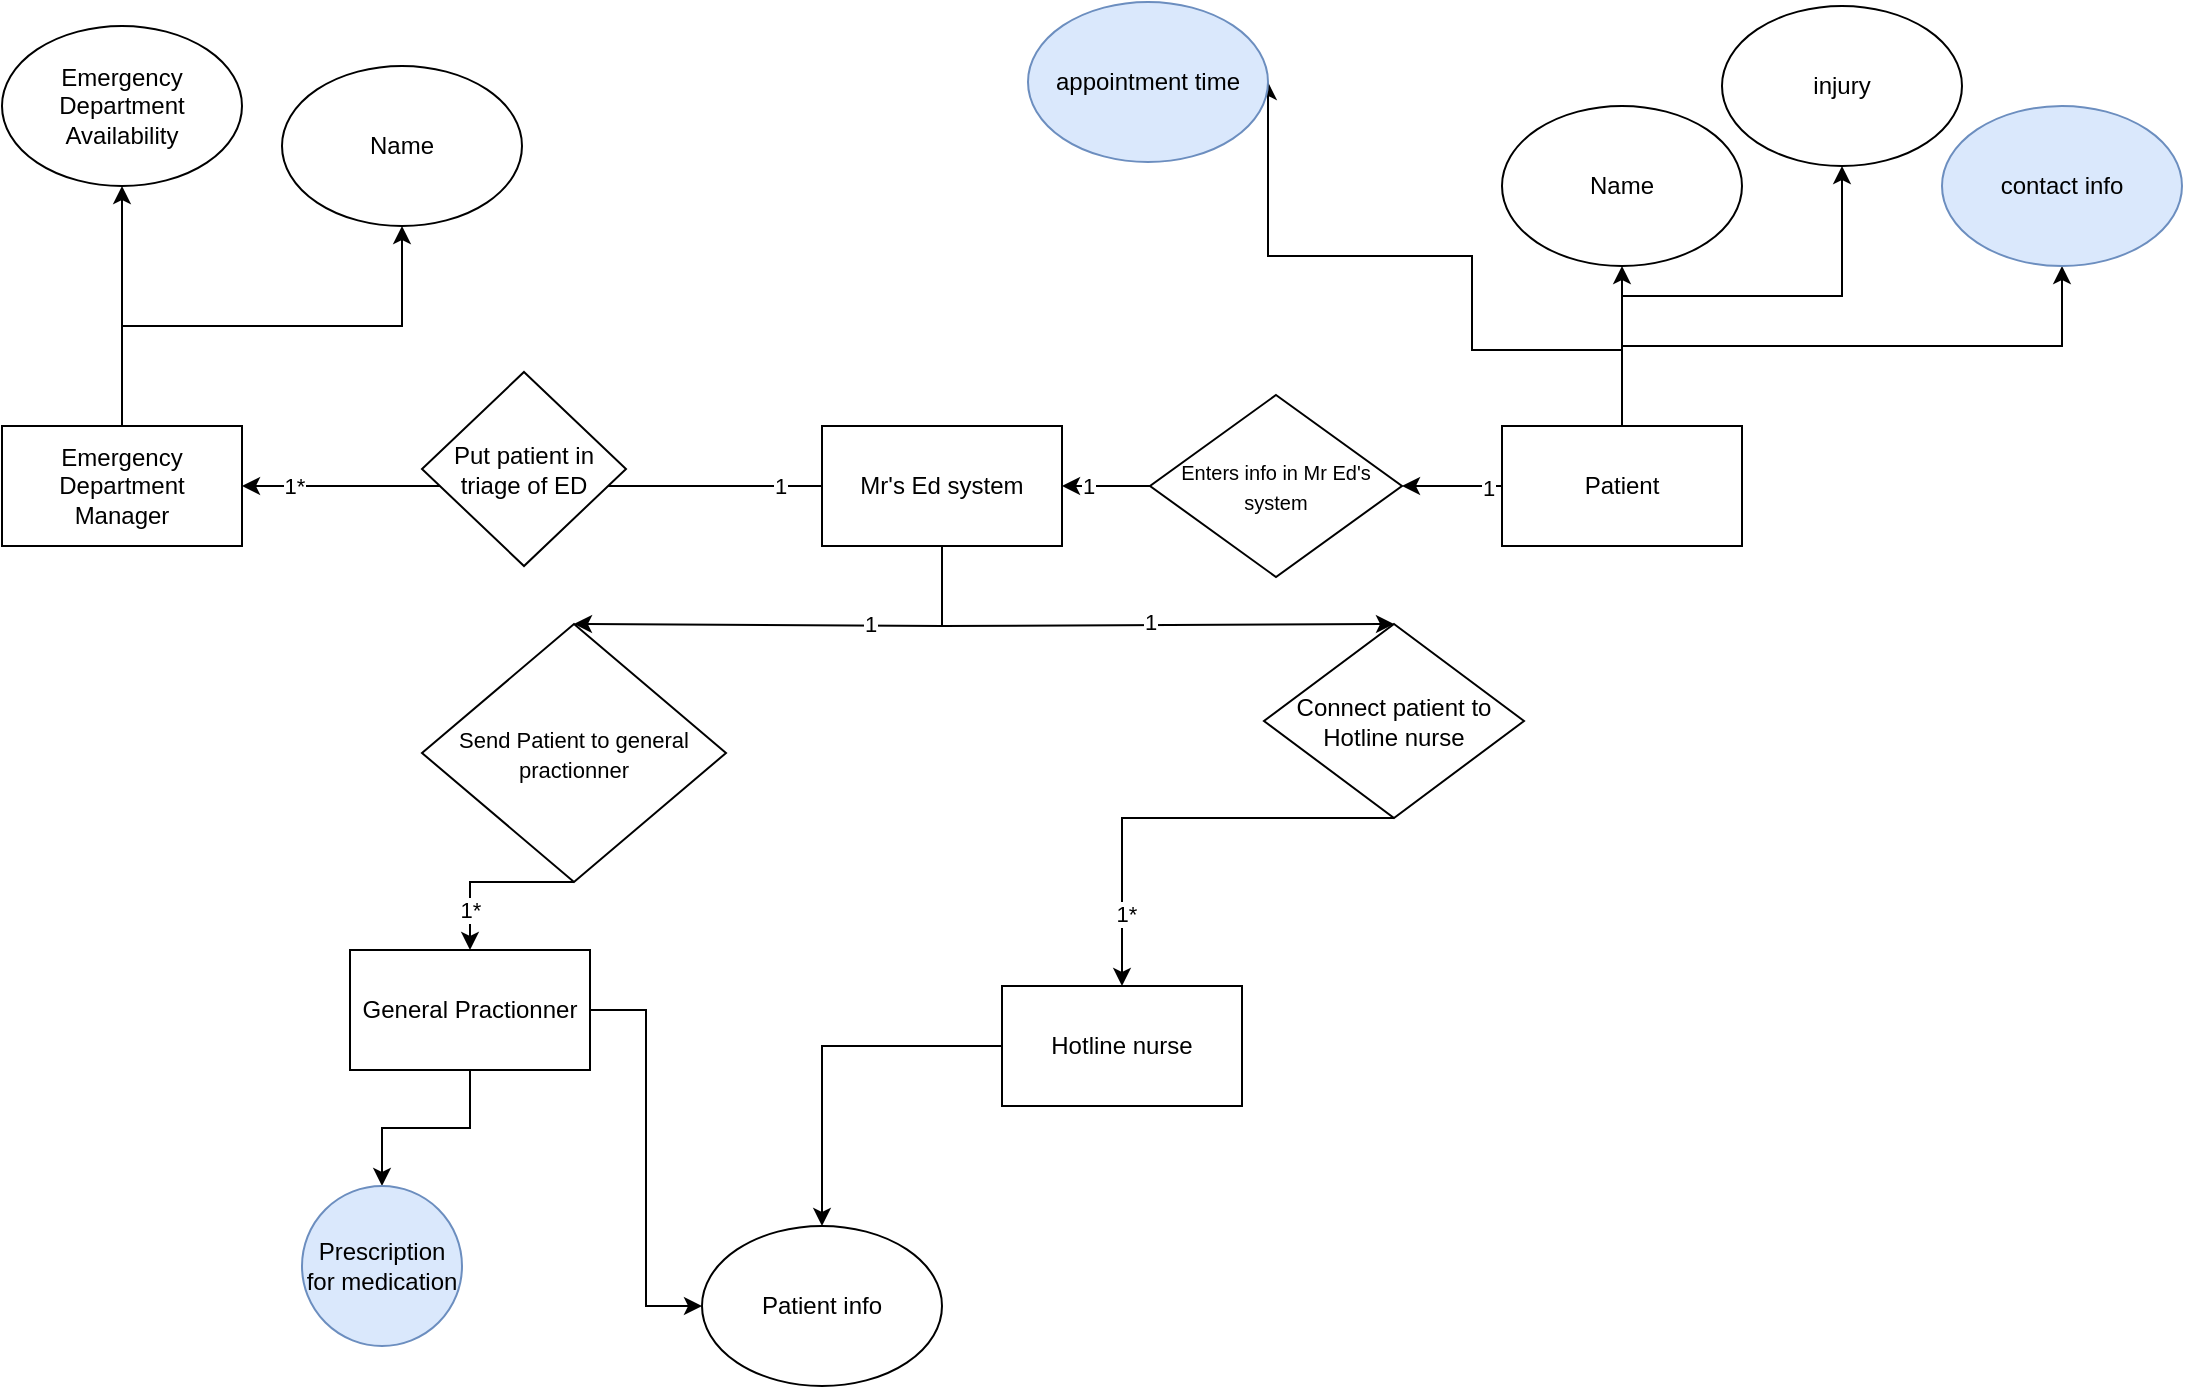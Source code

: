 <mxfile version="24.7.17">
  <diagram name="Page-1" id="12345-67890">
    <mxGraphModel dx="1085" dy="528" grid="0" gridSize="10" guides="1" tooltips="1" connect="1" arrows="1" fold="1" page="0" pageScale="1" pageWidth="1100" pageHeight="850" background="none" math="0" shadow="0">
      <root>
        <mxCell id="0" />
        <mxCell id="1" parent="0" />
        <mxCell id="LKYqRy5Tb7PnWjAP05V9-2" value="" style="edgeStyle=orthogonalEdgeStyle;rounded=0;orthogonalLoop=1;jettySize=auto;html=1;" parent="1" source="TVGD07vnX8AzpcqW4ruT-3" target="LKYqRy5Tb7PnWjAP05V9-1" edge="1">
          <mxGeometry relative="1" as="geometry" />
        </mxCell>
        <mxCell id="TVGD07vnX8AzpcqW4ruT-3" value="Hotline nurse" style="rounded=0;whiteSpace=wrap;html=1;" parent="1" vertex="1">
          <mxGeometry x="510" y="540" width="120" height="60" as="geometry" />
        </mxCell>
        <mxCell id="TVGD07vnX8AzpcqW4ruT-8" value="" style="edgeStyle=orthogonalEdgeStyle;rounded=0;orthogonalLoop=1;jettySize=auto;html=1;entryX=0.5;entryY=1;entryDx=0;entryDy=0;" parent="1" source="TVGD07vnX8AzpcqW4ruT-4" target="TVGD07vnX8AzpcqW4ruT-9" edge="1">
          <mxGeometry relative="1" as="geometry">
            <mxPoint x="820" y="190" as="targetPoint" />
          </mxGeometry>
        </mxCell>
        <mxCell id="CDvcQh2_v84ddmQvgI2k-2" value="" style="edgeStyle=orthogonalEdgeStyle;rounded=0;orthogonalLoop=1;jettySize=auto;html=1;" parent="1" source="TVGD07vnX8AzpcqW4ruT-4" target="CDvcQh2_v84ddmQvgI2k-1" edge="1">
          <mxGeometry relative="1" as="geometry" />
        </mxCell>
        <mxCell id="C_DkNWzkhmENbxMC921y-1" value="1" style="edgeLabel;html=1;align=center;verticalAlign=middle;resizable=0;points=[];" vertex="1" connectable="0" parent="CDvcQh2_v84ddmQvgI2k-2">
          <mxGeometry x="-0.707" y="1" relative="1" as="geometry">
            <mxPoint as="offset" />
          </mxGeometry>
        </mxCell>
        <mxCell id="TVGD07vnX8AzpcqW4ruT-4" value="Patient" style="rounded=0;whiteSpace=wrap;html=1;" parent="1" vertex="1">
          <mxGeometry x="760" y="260" width="120" height="60" as="geometry" />
        </mxCell>
        <mxCell id="LKYqRy5Tb7PnWjAP05V9-4" value="" style="edgeStyle=orthogonalEdgeStyle;rounded=0;orthogonalLoop=1;jettySize=auto;html=1;entryX=0;entryY=0.5;entryDx=0;entryDy=0;" parent="1" source="TVGD07vnX8AzpcqW4ruT-5" target="LKYqRy5Tb7PnWjAP05V9-1" edge="1">
          <mxGeometry relative="1" as="geometry">
            <mxPoint x="320" y="720" as="targetPoint" />
          </mxGeometry>
        </mxCell>
        <mxCell id="LKYqRy5Tb7PnWjAP05V9-6" value="" style="edgeStyle=orthogonalEdgeStyle;rounded=0;orthogonalLoop=1;jettySize=auto;html=1;" parent="1" source="TVGD07vnX8AzpcqW4ruT-5" target="LKYqRy5Tb7PnWjAP05V9-5" edge="1">
          <mxGeometry relative="1" as="geometry" />
        </mxCell>
        <mxCell id="TVGD07vnX8AzpcqW4ruT-5" value="General Practionner" style="rounded=0;whiteSpace=wrap;html=1;" parent="1" vertex="1">
          <mxGeometry x="184" y="522" width="120" height="60" as="geometry" />
        </mxCell>
        <mxCell id="TVGD07vnX8AzpcqW4ruT-9" value="Name" style="ellipse;whiteSpace=wrap;html=1;" parent="1" vertex="1">
          <mxGeometry x="760" y="100" width="120" height="80" as="geometry" />
        </mxCell>
        <mxCell id="TVGD07vnX8AzpcqW4ruT-10" value="" style="edgeStyle=orthogonalEdgeStyle;rounded=0;orthogonalLoop=1;jettySize=auto;html=1;entryX=0.5;entryY=1;entryDx=0;entryDy=0;exitX=0.5;exitY=0;exitDx=0;exitDy=0;" parent="1" source="TVGD07vnX8AzpcqW4ruT-4" target="TVGD07vnX8AzpcqW4ruT-11" edge="1">
          <mxGeometry relative="1" as="geometry">
            <mxPoint x="830" y="270" as="sourcePoint" />
            <mxPoint x="830" y="200" as="targetPoint" />
          </mxGeometry>
        </mxCell>
        <mxCell id="TVGD07vnX8AzpcqW4ruT-11" value="contact info" style="ellipse;whiteSpace=wrap;html=1;fillColor=#dae8fc;strokeColor=#6c8ebf;" parent="1" vertex="1">
          <mxGeometry x="980" y="100" width="120" height="80" as="geometry" />
        </mxCell>
        <mxCell id="TVGD07vnX8AzpcqW4ruT-12" value="" style="edgeStyle=orthogonalEdgeStyle;rounded=0;orthogonalLoop=1;jettySize=auto;html=1;entryX=0.5;entryY=1;entryDx=0;entryDy=0;exitX=0.5;exitY=0;exitDx=0;exitDy=0;" parent="1" source="TVGD07vnX8AzpcqW4ruT-4" target="TVGD07vnX8AzpcqW4ruT-13" edge="1">
          <mxGeometry relative="1" as="geometry">
            <mxPoint x="710" y="410" as="sourcePoint" />
            <mxPoint x="710" y="340" as="targetPoint" />
          </mxGeometry>
        </mxCell>
        <mxCell id="TVGD07vnX8AzpcqW4ruT-13" value="injury" style="ellipse;whiteSpace=wrap;html=1;" parent="1" vertex="1">
          <mxGeometry x="870" y="50" width="120" height="80" as="geometry" />
        </mxCell>
        <mxCell id="TVGD07vnX8AzpcqW4ruT-14" value="" style="edgeStyle=orthogonalEdgeStyle;rounded=0;orthogonalLoop=1;jettySize=auto;html=1;entryX=1;entryY=0.5;entryDx=0;entryDy=0;exitX=0.5;exitY=0;exitDx=0;exitDy=0;" parent="1" source="TVGD07vnX8AzpcqW4ruT-4" target="TVGD07vnX8AzpcqW4ruT-15" edge="1">
          <mxGeometry relative="1" as="geometry">
            <mxPoint x="1020" y="390" as="sourcePoint" />
            <mxPoint x="1020" y="320" as="targetPoint" />
            <Array as="points">
              <mxPoint x="820" y="222" />
              <mxPoint x="745" y="222" />
              <mxPoint x="745" y="175" />
              <mxPoint x="643" y="175" />
            </Array>
          </mxGeometry>
        </mxCell>
        <mxCell id="TVGD07vnX8AzpcqW4ruT-15" value="appointment time" style="ellipse;whiteSpace=wrap;html=1;fillColor=#dae8fc;strokeColor=#6c8ebf;" parent="1" vertex="1">
          <mxGeometry x="523" y="48" width="120" height="80" as="geometry" />
        </mxCell>
        <mxCell id="CDvcQh2_v84ddmQvgI2k-1" value="&lt;font style=&quot;font-size: 10px;&quot;&gt;Enters info in Mr Ed&#39;s system&lt;/font&gt;" style="rhombus;whiteSpace=wrap;html=1;rounded=0;" parent="1" vertex="1">
          <mxGeometry x="584" y="244.5" width="126" height="91" as="geometry" />
        </mxCell>
        <mxCell id="CDvcQh2_v84ddmQvgI2k-3" value="Emergency Department&lt;div&gt;Manager&lt;/div&gt;" style="whiteSpace=wrap;html=1;rounded=0;" parent="1" vertex="1">
          <mxGeometry x="10" y="260" width="120" height="60" as="geometry" />
        </mxCell>
        <mxCell id="CDvcQh2_v84ddmQvgI2k-7" value="Name" style="ellipse;whiteSpace=wrap;html=1;" parent="1" vertex="1">
          <mxGeometry x="150" y="80" width="120" height="80" as="geometry" />
        </mxCell>
        <mxCell id="CDvcQh2_v84ddmQvgI2k-8" value="" style="edgeStyle=orthogonalEdgeStyle;rounded=0;orthogonalLoop=1;jettySize=auto;html=1;entryX=0.5;entryY=1;entryDx=0;entryDy=0;exitX=0.5;exitY=0;exitDx=0;exitDy=0;" parent="1" source="CDvcQh2_v84ddmQvgI2k-3" target="CDvcQh2_v84ddmQvgI2k-7" edge="1">
          <mxGeometry relative="1" as="geometry">
            <mxPoint x="180.5" y="270" as="sourcePoint" />
            <mxPoint x="340" y="120" as="targetPoint" />
          </mxGeometry>
        </mxCell>
        <mxCell id="CDvcQh2_v84ddmQvgI2k-9" value="Emergency Department Availability" style="ellipse;whiteSpace=wrap;html=1;" parent="1" vertex="1">
          <mxGeometry x="10" y="60" width="120" height="80" as="geometry" />
        </mxCell>
        <mxCell id="CDvcQh2_v84ddmQvgI2k-10" value="" style="edgeStyle=orthogonalEdgeStyle;rounded=0;orthogonalLoop=1;jettySize=auto;html=1;entryX=0.5;entryY=1;entryDx=0;entryDy=0;exitX=0.5;exitY=0;exitDx=0;exitDy=0;" parent="1" source="CDvcQh2_v84ddmQvgI2k-3" target="CDvcQh2_v84ddmQvgI2k-9" edge="1">
          <mxGeometry relative="1" as="geometry">
            <mxPoint x="260" y="230" as="sourcePoint" />
            <mxPoint x="350" y="130" as="targetPoint" />
          </mxGeometry>
        </mxCell>
        <mxCell id="CDvcQh2_v84ddmQvgI2k-13" value="1" style="edgeStyle=orthogonalEdgeStyle;rounded=0;orthogonalLoop=1;jettySize=auto;html=1;" parent="1" source="CDvcQh2_v84ddmQvgI2k-1" target="CDvcQh2_v84ddmQvgI2k-12" edge="1">
          <mxGeometry x="0.409" relative="1" as="geometry">
            <mxPoint x="460" y="290" as="sourcePoint" />
            <mxPoint x="310" y="290" as="targetPoint" />
            <mxPoint as="offset" />
          </mxGeometry>
        </mxCell>
        <mxCell id="CDvcQh2_v84ddmQvgI2k-14" value="" style="edgeStyle=orthogonalEdgeStyle;rounded=0;orthogonalLoop=1;jettySize=auto;html=1;" parent="1" source="CDvcQh2_v84ddmQvgI2k-12" target="CDvcQh2_v84ddmQvgI2k-3" edge="1">
          <mxGeometry relative="1" as="geometry" />
        </mxCell>
        <mxCell id="C_DkNWzkhmENbxMC921y-4" value="1" style="edgeLabel;html=1;align=center;verticalAlign=middle;resizable=0;points=[];" vertex="1" connectable="0" parent="CDvcQh2_v84ddmQvgI2k-14">
          <mxGeometry x="-0.853" relative="1" as="geometry">
            <mxPoint as="offset" />
          </mxGeometry>
        </mxCell>
        <mxCell id="C_DkNWzkhmENbxMC921y-5" value="1*" style="edgeLabel;html=1;align=center;verticalAlign=middle;resizable=0;points=[];" vertex="1" connectable="0" parent="CDvcQh2_v84ddmQvgI2k-14">
          <mxGeometry x="0.825" relative="1" as="geometry">
            <mxPoint as="offset" />
          </mxGeometry>
        </mxCell>
        <mxCell id="CDvcQh2_v84ddmQvgI2k-12" value="Mr&#39;s Ed system" style="whiteSpace=wrap;html=1;rounded=0;" parent="1" vertex="1">
          <mxGeometry x="420" y="260" width="120" height="60" as="geometry" />
        </mxCell>
        <mxCell id="CDvcQh2_v84ddmQvgI2k-15" value="Put patient in triage of ED" style="rhombus;whiteSpace=wrap;html=1;" parent="1" vertex="1">
          <mxGeometry x="220" y="233" width="102" height="97" as="geometry" />
        </mxCell>
        <mxCell id="CDvcQh2_v84ddmQvgI2k-16" value="" style="endArrow=classic;html=1;rounded=0;exitX=0.5;exitY=1;exitDx=0;exitDy=0;entryX=0.5;entryY=0;entryDx=0;entryDy=0;" parent="1" source="CDvcQh2_v84ddmQvgI2k-17" target="TVGD07vnX8AzpcqW4ruT-5" edge="1">
          <mxGeometry width="50" height="50" relative="1" as="geometry">
            <mxPoint x="440" y="220" as="sourcePoint" />
            <mxPoint x="490" y="170" as="targetPoint" />
            <Array as="points">
              <mxPoint x="244" y="488" />
            </Array>
          </mxGeometry>
        </mxCell>
        <mxCell id="C_DkNWzkhmENbxMC921y-3" value="1*" style="edgeLabel;html=1;align=center;verticalAlign=middle;resizable=0;points=[];" vertex="1" connectable="0" parent="CDvcQh2_v84ddmQvgI2k-16">
          <mxGeometry x="0.535" relative="1" as="geometry">
            <mxPoint as="offset" />
          </mxGeometry>
        </mxCell>
        <mxCell id="CDvcQh2_v84ddmQvgI2k-18" value="" style="endArrow=classic;html=1;rounded=0;exitX=0.5;exitY=1;exitDx=0;exitDy=0;entryX=0.5;entryY=0;entryDx=0;entryDy=0;" parent="1" source="CDvcQh2_v84ddmQvgI2k-12" target="CDvcQh2_v84ddmQvgI2k-17" edge="1">
          <mxGeometry width="50" height="50" relative="1" as="geometry">
            <mxPoint x="480" y="320" as="sourcePoint" />
            <mxPoint x="360" y="440" as="targetPoint" />
            <Array as="points">
              <mxPoint x="480" y="360" />
            </Array>
          </mxGeometry>
        </mxCell>
        <mxCell id="C_DkNWzkhmENbxMC921y-2" value="1" style="edgeLabel;html=1;align=center;verticalAlign=middle;resizable=0;points=[];" vertex="1" connectable="0" parent="CDvcQh2_v84ddmQvgI2k-18">
          <mxGeometry x="-0.315" y="-1" relative="1" as="geometry">
            <mxPoint as="offset" />
          </mxGeometry>
        </mxCell>
        <mxCell id="CDvcQh2_v84ddmQvgI2k-17" value="&lt;font style=&quot;font-size: 11px;&quot;&gt;Send Patient to general practionner&lt;/font&gt;" style="rhombus;whiteSpace=wrap;html=1;" parent="1" vertex="1">
          <mxGeometry x="220" y="359" width="152" height="129" as="geometry" />
        </mxCell>
        <mxCell id="CDvcQh2_v84ddmQvgI2k-19" value="" style="endArrow=classic;html=1;rounded=0;exitX=0.5;exitY=1;exitDx=0;exitDy=0;entryX=0.5;entryY=0;entryDx=0;entryDy=0;" parent="1" source="CDvcQh2_v84ddmQvgI2k-21" target="TVGD07vnX8AzpcqW4ruT-3" edge="1">
          <mxGeometry width="50" height="50" relative="1" as="geometry">
            <mxPoint x="760" y="210" as="sourcePoint" />
            <mxPoint x="560" y="480" as="targetPoint" />
            <Array as="points">
              <mxPoint x="570" y="456" />
            </Array>
          </mxGeometry>
        </mxCell>
        <mxCell id="C_DkNWzkhmENbxMC921y-8" value="1*" style="edgeLabel;html=1;align=center;verticalAlign=middle;resizable=0;points=[];" vertex="1" connectable="0" parent="CDvcQh2_v84ddmQvgI2k-19">
          <mxGeometry x="0.67" y="2" relative="1" as="geometry">
            <mxPoint as="offset" />
          </mxGeometry>
        </mxCell>
        <mxCell id="CDvcQh2_v84ddmQvgI2k-20" value="" style="endArrow=classic;html=1;rounded=0;exitX=0.5;exitY=1;exitDx=0;exitDy=0;entryX=0.5;entryY=0;entryDx=0;entryDy=0;" parent="1" source="CDvcQh2_v84ddmQvgI2k-12" target="CDvcQh2_v84ddmQvgI2k-21" edge="1">
          <mxGeometry width="50" height="50" relative="1" as="geometry">
            <mxPoint x="630" y="240" as="sourcePoint" />
            <mxPoint x="680" y="430" as="targetPoint" />
            <Array as="points">
              <mxPoint x="480" y="360" />
            </Array>
          </mxGeometry>
        </mxCell>
        <mxCell id="C_DkNWzkhmENbxMC921y-7" value="1" style="edgeLabel;html=1;align=center;verticalAlign=middle;resizable=0;points=[];" vertex="1" connectable="0" parent="CDvcQh2_v84ddmQvgI2k-20">
          <mxGeometry x="0.081" y="2" relative="1" as="geometry">
            <mxPoint as="offset" />
          </mxGeometry>
        </mxCell>
        <mxCell id="CDvcQh2_v84ddmQvgI2k-21" value="Connect patient to Hotline nurse" style="rhombus;whiteSpace=wrap;html=1;" parent="1" vertex="1">
          <mxGeometry x="641" y="359" width="130" height="97" as="geometry" />
        </mxCell>
        <mxCell id="LKYqRy5Tb7PnWjAP05V9-1" value="Patient info" style="ellipse;whiteSpace=wrap;html=1;rounded=0;" parent="1" vertex="1">
          <mxGeometry x="360" y="660" width="120" height="80" as="geometry" />
        </mxCell>
        <mxCell id="LKYqRy5Tb7PnWjAP05V9-5" value="Prescription for medication" style="ellipse;whiteSpace=wrap;html=1;rounded=0;fillColor=#dae8fc;strokeColor=#6c8ebf;" parent="1" vertex="1">
          <mxGeometry x="160" y="640" width="80" height="80" as="geometry" />
        </mxCell>
      </root>
    </mxGraphModel>
  </diagram>
</mxfile>

